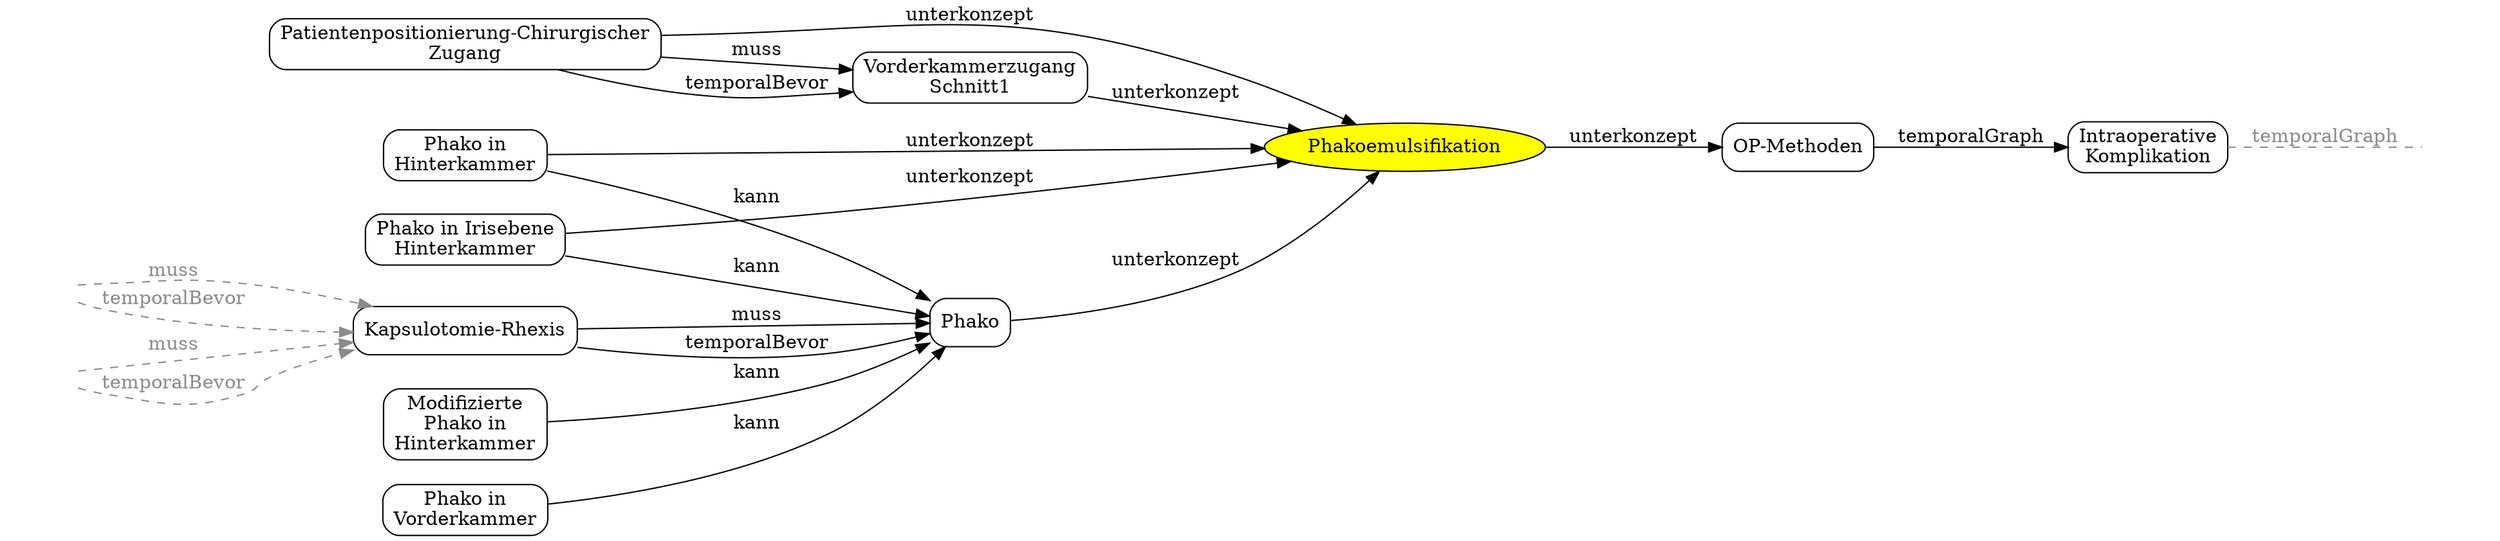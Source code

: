 digraph Konzeptuebersicht {
graph [ rankdir="LR"]
"Vorderkammerzugang_Schnitt1"[ URL="http://localhost:8080/KnowWE/Wiki.jsp?page=ForTestingOnly&concept=Vorderkammerzugang_Schnitt1" shape="box"  style="rounded" label="Vorderkammerzugang\nSchnitt1\n" ];
"Patientenpositionierung-Chirurgischer Zugang"[ URL="http://localhost:8080/KnowWE/Wiki.jsp?page=ForTestingOnly&concept=Patientenpositionierung-Chirurgischer Zugang" shape="box"  style="rounded" label="Patientenpositionierung-Chirurgischer\nZugang\n" ];
"Phako in Hinterkammer"[ URL="http://localhost:8080/KnowWE/Wiki.jsp?page=ForTestingOnly&concept=Phako in Hinterkammer" shape="box"  style="rounded" label="Phako in\nHinterkammer\n" ];
"Phako in Irisebene_Hinterkammer"[ URL="http://localhost:8080/KnowWE/Wiki.jsp?page=ForTestingOnly&concept=Phako in Irisebene_Hinterkammer" shape="box"  style="rounded" label="Phako in Irisebene\nHinterkammer\n" ];
"Phako"[ URL="http://localhost:8080/KnowWE/Wiki.jsp?page=ForTestingOnly&concept=Phako" shape="box"  style="rounded" label="Phako" ];
"Phako in Vorderkammer"[ URL="http://localhost:8080/KnowWE/Wiki.jsp?page=ForTestingOnly&concept=Phako in Vorderkammer" shape="box"  style="rounded" label="Phako in\nVorderkammer\n" ];
"Modifizierte Phako in Hinterkammer"[ URL="http://localhost:8080/KnowWE/Wiki.jsp?page=ForTestingOnly&concept=Modifizierte Phako in Hinterkammer" shape="box"  style="rounded" label="Modifizierte\nPhako in\nHinterkammer\n" ];
"Vorderkammer Schnitt"[ shape="none" fontsize="0" fontcolor="white" ];
"Vorderkammerzugang/Schnitt"[ shape="none" fontsize="0" fontcolor="white" ];
"Kapsulotomie-Rhexis"[ URL="http://localhost:8080/KnowWE/Wiki.jsp?page=ForTestingOnly&concept=Kapsulotomie-Rhexis" shape="box"  style="rounded" label="Kapsulotomie-Rhexis" ];
"Phakoemulsifikation"[ URL="http://localhost:8080/KnowWE/Wiki.jsp?page=ForTestingOnly&concept=Phakoemulsifikation" style="filled" fillcolor="yellow"  shape="ellipse" label="Phakoemulsifikation"];
"OP-Methoden"[ URL="http://localhost:8080/KnowWE/Wiki.jsp?page=ForTestingOnly&concept=OP-Methoden" shape="box"  style="rounded" label="OP-Methoden" ];
"Intraoperative Komplikation"[ URL="http://localhost:8080/KnowWE/Wiki.jsp?page=ForTestingOnly&concept=Intraoperative Komplikation" shape="box"  style="rounded" label="Intraoperative\nKomplikation\n" ];
"Postoperative Komplikation"[ shape="none" fontsize="0" fontcolor="white" ];
"Patientenpositionierung-Chirurgischer Zugang" -> "Vorderkammerzugang_Schnitt1" [ label = "muss" arrowtail="normal"  color="black"  ];
"Patientenpositionierung-Chirurgischer Zugang" -> "Vorderkammerzugang_Schnitt1" [ label = "temporalBevor" arrowtail="normal"  color="black"  ];
"Vorderkammerzugang_Schnitt1" -> "Phakoemulsifikation" [ label = "unterkonzept" arrowtail="normal"  color="black"  ];
"Phako in Hinterkammer" -> "Phakoemulsifikation" [ label = "unterkonzept" arrowtail="normal"  color="black"  ];
"Patientenpositionierung-Chirurgischer Zugang" -> "Phakoemulsifikation" [ label = "unterkonzept" arrowtail="normal"  color="black"  ];
"Phako in Irisebene_Hinterkammer" -> "Phakoemulsifikation" [ label = "unterkonzept" arrowtail="normal"  color="black"  ];
"Phako in Irisebene_Hinterkammer" -> "Phako" [ label = "kann" arrowtail="normal"  color="black"  ];
"Phako in Vorderkammer" -> "Phako" [ label = "kann" arrowtail="normal"  color="black"  ];
"Phako in Hinterkammer" -> "Phako" [ label = "kann" arrowtail="normal"  color="black"  ];
"Modifizierte Phako in Hinterkammer" -> "Phako" [ label = "kann" arrowtail="normal"  color="black"  ];
"Vorderkammer Schnitt" -> "Kapsulotomie-Rhexis" [ label="muss" fontcolor="#8b8989" arrowtail = "normal"  color="#8b8989" style="dashed" ];
"Vorderkammerzugang/Schnitt" -> "Kapsulotomie-Rhexis" [ label="muss" fontcolor="#8b8989" arrowtail = "normal"  color="#8b8989" style="dashed" ];
"Vorderkammer Schnitt" -> "Kapsulotomie-Rhexis" [ label="temporalBevor" fontcolor="#8b8989" arrowtail = "normal"  color="#8b8989" style="dashed" ];
"Vorderkammerzugang/Schnitt" -> "Kapsulotomie-Rhexis" [ label="temporalBevor" fontcolor="#8b8989" arrowtail = "normal"  color="#8b8989" style="dashed" ];
"Kapsulotomie-Rhexis" -> "Phako" [ label = "muss" arrowtail="normal"  color="black"  ];
"Kapsulotomie-Rhexis" -> "Phako" [ label = "temporalBevor" arrowtail="normal"  color="black"  ];
"Phako" -> "Phakoemulsifikation" [ label = "unterkonzept" arrowtail="normal"  color="black"  ];
"Phakoemulsifikation" -> "OP-Methoden" [ label = "unterkonzept" arrowtail="normal"  color="black"  ];
"OP-Methoden" -> "Intraoperative Komplikation" [ label = "temporalGraph" arrowtail="normal"  color="black"  ];
"Intraoperative Komplikation" -> "Postoperative Komplikation" [ label="temporalGraph" fontcolor="#8b8989" arrowhead="none"  color="#8b8989" style="dashed" ];
}